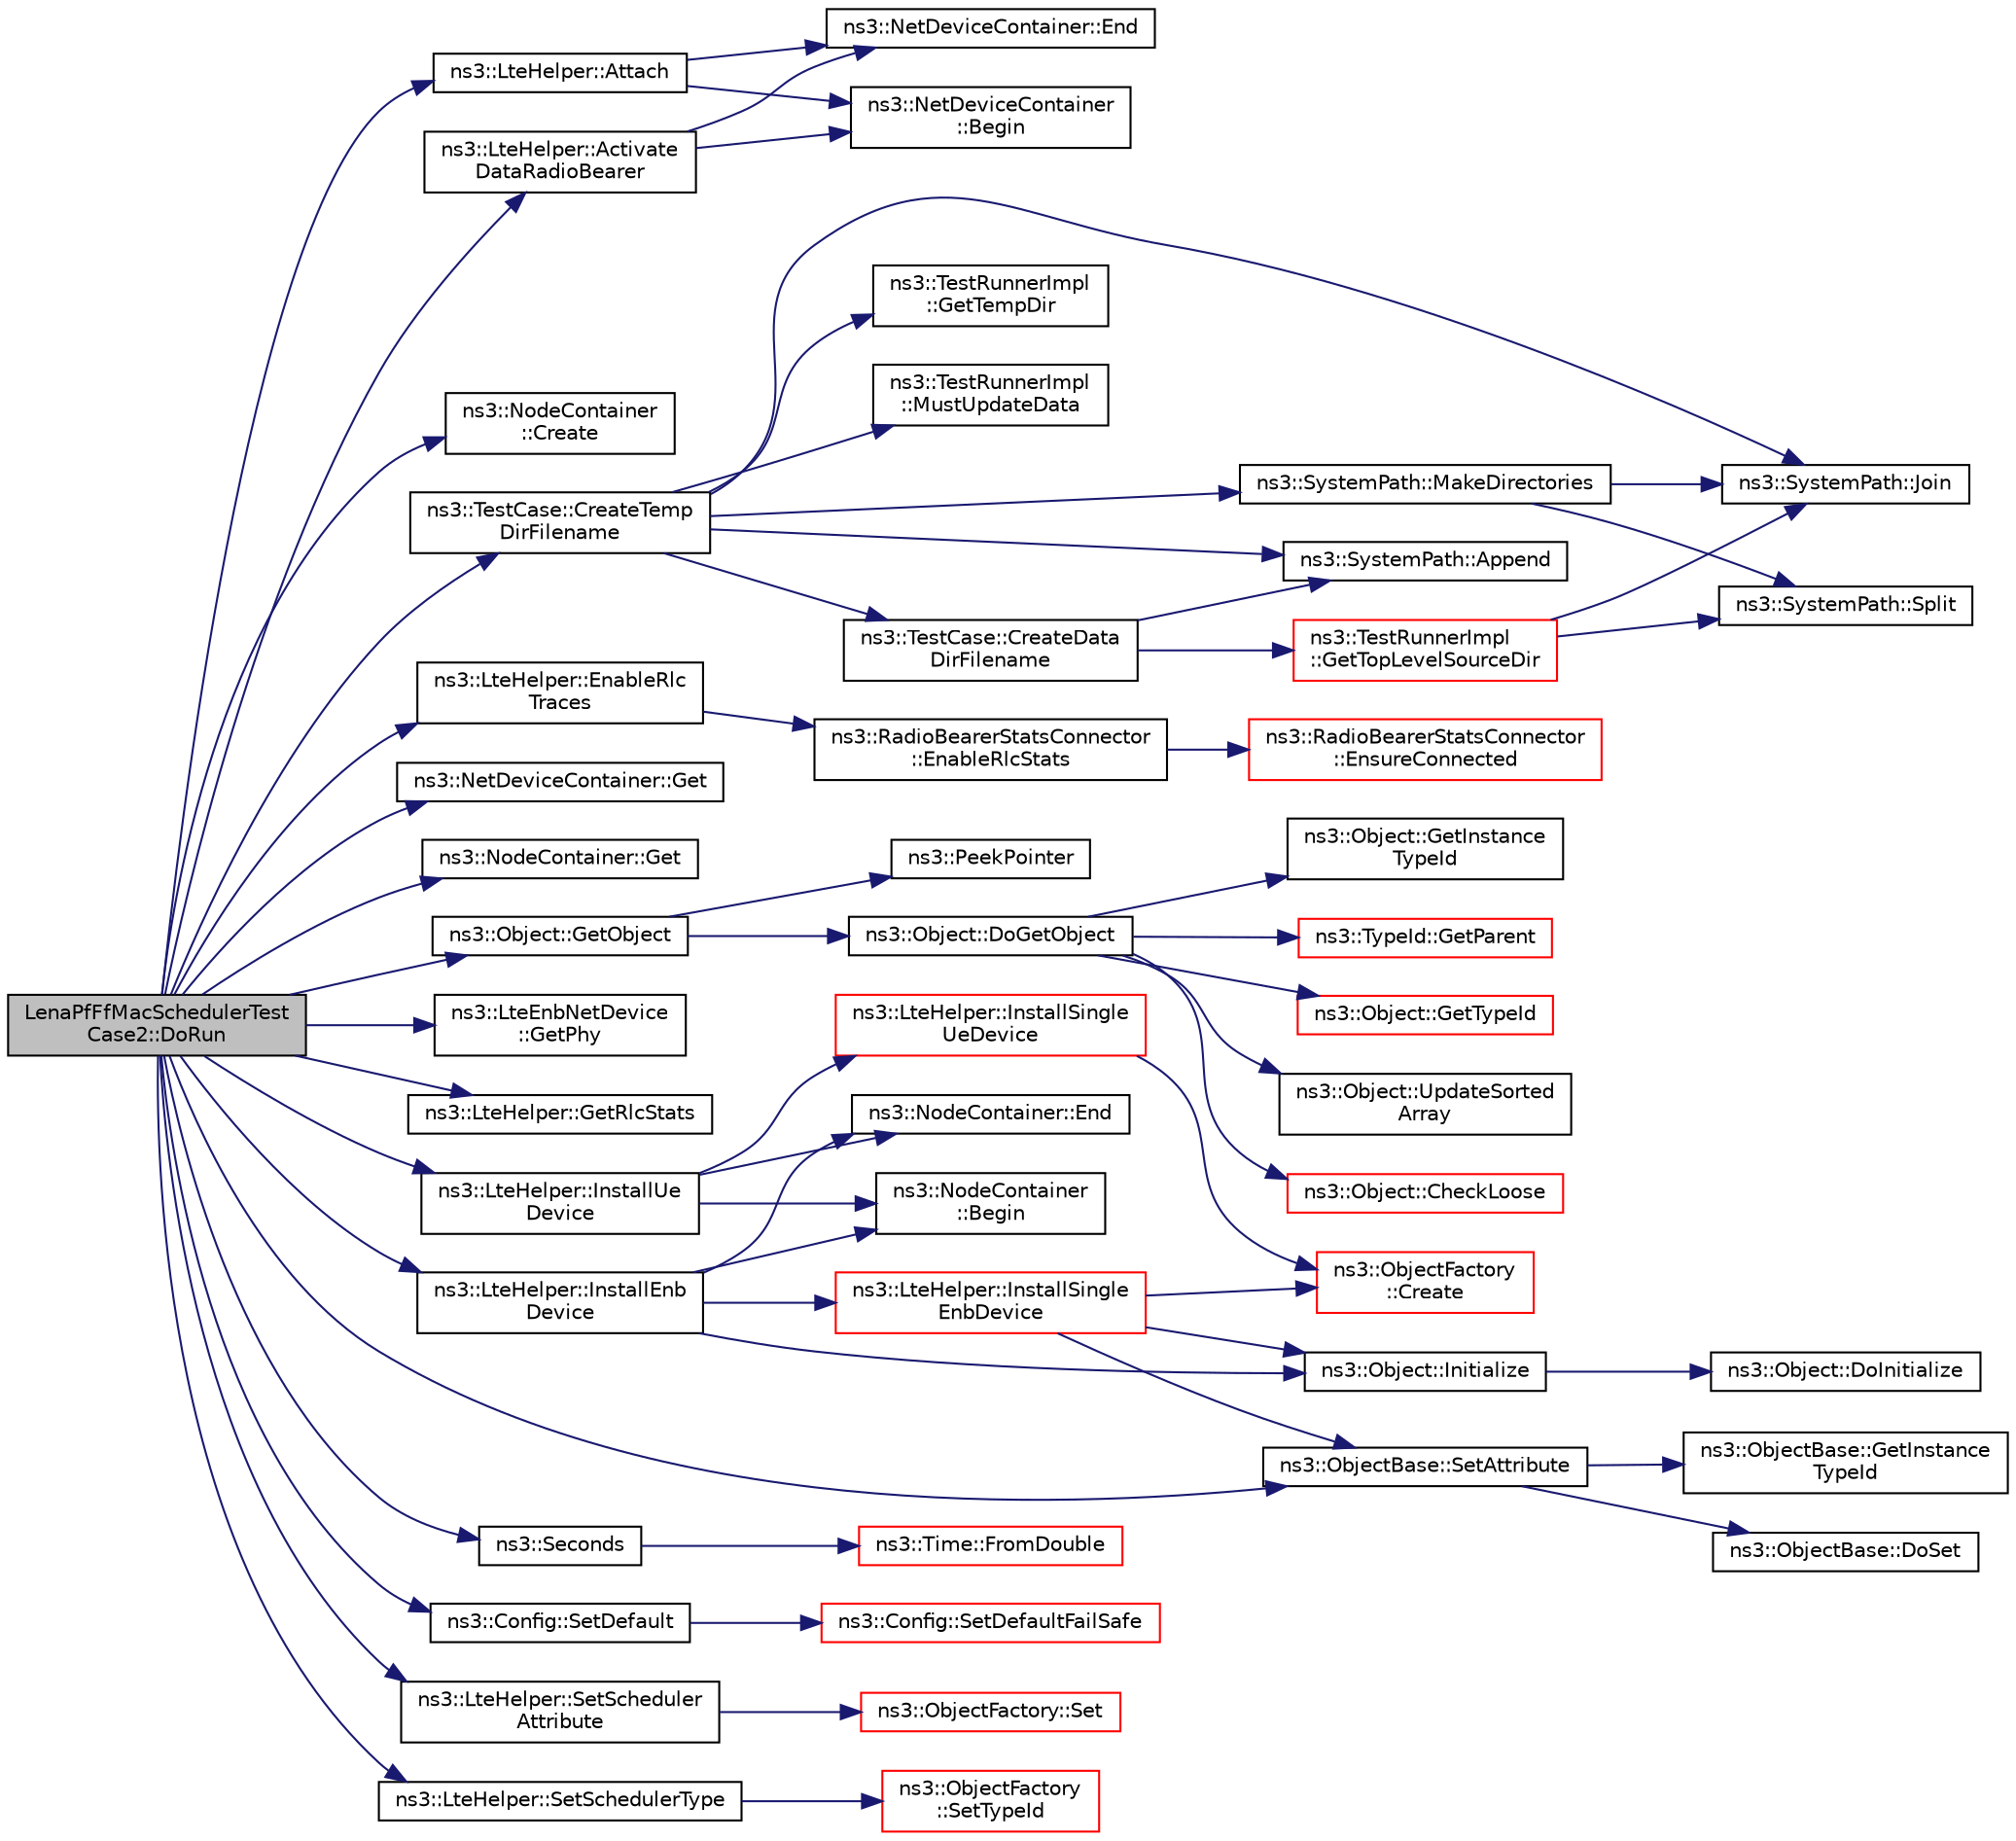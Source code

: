 digraph "LenaPfFfMacSchedulerTestCase2::DoRun"
{
 // LATEX_PDF_SIZE
  edge [fontname="Helvetica",fontsize="10",labelfontname="Helvetica",labelfontsize="10"];
  node [fontname="Helvetica",fontsize="10",shape=record];
  rankdir="LR";
  Node1 [label="LenaPfFfMacSchedulerTest\lCase2::DoRun",height=0.2,width=0.4,color="black", fillcolor="grey75", style="filled", fontcolor="black",tooltip="Implementation to actually run this TestCase."];
  Node1 -> Node2 [color="midnightblue",fontsize="10",style="solid",fontname="Helvetica"];
  Node2 [label="ns3::LteHelper::Activate\lDataRadioBearer",height=0.2,width=0.4,color="black", fillcolor="white", style="filled",URL="$classns3_1_1_lte_helper.html#ac896e16cf162e4beeaa292d39ab1b700",tooltip="Activate a Data Radio Bearer on a given UE devices (for LTE-only simulation)."];
  Node2 -> Node3 [color="midnightblue",fontsize="10",style="solid",fontname="Helvetica"];
  Node3 [label="ns3::NetDeviceContainer\l::Begin",height=0.2,width=0.4,color="black", fillcolor="white", style="filled",URL="$classns3_1_1_net_device_container.html#a4ddc336af319061f5b61c515f0453242",tooltip="Get an iterator which refers to the first NetDevice in the container."];
  Node2 -> Node4 [color="midnightblue",fontsize="10",style="solid",fontname="Helvetica"];
  Node4 [label="ns3::NetDeviceContainer::End",height=0.2,width=0.4,color="black", fillcolor="white", style="filled",URL="$classns3_1_1_net_device_container.html#a436d9df206570861f96c3f278eaccb92",tooltip="Get an iterator which indicates past-the-last NetDevice in the container."];
  Node1 -> Node5 [color="midnightblue",fontsize="10",style="solid",fontname="Helvetica"];
  Node5 [label="ns3::LteHelper::Attach",height=0.2,width=0.4,color="black", fillcolor="white", style="filled",URL="$classns3_1_1_lte_helper.html#a9466743f826aa2652a87907b7f0a1c87",tooltip="Enables automatic attachment of a set of UE devices to a suitable cell using Idle mode initial cell s..."];
  Node5 -> Node3 [color="midnightblue",fontsize="10",style="solid",fontname="Helvetica"];
  Node5 -> Node4 [color="midnightblue",fontsize="10",style="solid",fontname="Helvetica"];
  Node1 -> Node6 [color="midnightblue",fontsize="10",style="solid",fontname="Helvetica"];
  Node6 [label="ns3::NodeContainer\l::Create",height=0.2,width=0.4,color="black", fillcolor="white", style="filled",URL="$classns3_1_1_node_container.html#a787f059e2813e8b951cc6914d11dfe69",tooltip="Create n nodes and append pointers to them to the end of this NodeContainer."];
  Node1 -> Node7 [color="midnightblue",fontsize="10",style="solid",fontname="Helvetica"];
  Node7 [label="ns3::TestCase::CreateTemp\lDirFilename",height=0.2,width=0.4,color="black", fillcolor="white", style="filled",URL="$classns3_1_1_test_case.html#a8a04695a6fb9ba0f89e28e9523963f88",tooltip="Construct the full path to a file in a temporary directory."];
  Node7 -> Node8 [color="midnightblue",fontsize="10",style="solid",fontname="Helvetica"];
  Node8 [label="ns3::SystemPath::Append",height=0.2,width=0.4,color="black", fillcolor="white", style="filled",URL="$group__systempath.html#gaaa5a530cee42c8eda7e4f4523ef7e1cd",tooltip="Join two file system path elements."];
  Node7 -> Node9 [color="midnightblue",fontsize="10",style="solid",fontname="Helvetica"];
  Node9 [label="ns3::TestCase::CreateData\lDirFilename",height=0.2,width=0.4,color="black", fillcolor="white", style="filled",URL="$classns3_1_1_test_case.html#a3e4d216ff392a43418f26bb3e5b0f16d",tooltip="Construct the full path to a file in the data directory."];
  Node9 -> Node8 [color="midnightblue",fontsize="10",style="solid",fontname="Helvetica"];
  Node9 -> Node10 [color="midnightblue",fontsize="10",style="solid",fontname="Helvetica"];
  Node10 [label="ns3::TestRunnerImpl\l::GetTopLevelSourceDir",height=0.2,width=0.4,color="red", fillcolor="white", style="filled",URL="$classns3_1_1_test_runner_impl.html#affd7b916d0dba744d84a346bab9bbb80",tooltip="Get the path to the root of the source tree."];
  Node10 -> Node13 [color="midnightblue",fontsize="10",style="solid",fontname="Helvetica"];
  Node13 [label="ns3::SystemPath::Join",height=0.2,width=0.4,color="black", fillcolor="white", style="filled",URL="$group__systempath.html#gab3212957e6b4f873ece3c6b8ed746d72",tooltip="Join a list of file system path directories into a single file system path."];
  Node10 -> Node14 [color="midnightblue",fontsize="10",style="solid",fontname="Helvetica"];
  Node14 [label="ns3::SystemPath::Split",height=0.2,width=0.4,color="black", fillcolor="white", style="filled",URL="$group__systempath.html#ga523072e05da63b63113d1bea840edf1a",tooltip="Split a file system path into directories according to the local path separator."];
  Node7 -> Node18 [color="midnightblue",fontsize="10",style="solid",fontname="Helvetica"];
  Node18 [label="ns3::TestRunnerImpl\l::GetTempDir",height=0.2,width=0.4,color="black", fillcolor="white", style="filled",URL="$classns3_1_1_test_runner_impl.html#a413da13d382fe5a9ff0348ab387c950c",tooltip="Get the path to temporary directory."];
  Node7 -> Node13 [color="midnightblue",fontsize="10",style="solid",fontname="Helvetica"];
  Node7 -> Node19 [color="midnightblue",fontsize="10",style="solid",fontname="Helvetica"];
  Node19 [label="ns3::SystemPath::MakeDirectories",height=0.2,width=0.4,color="black", fillcolor="white", style="filled",URL="$group__systempath.html#ga9529f7530ba5d513c8811acc15743d24",tooltip="Create all the directories leading to path."];
  Node19 -> Node13 [color="midnightblue",fontsize="10",style="solid",fontname="Helvetica"];
  Node19 -> Node14 [color="midnightblue",fontsize="10",style="solid",fontname="Helvetica"];
  Node7 -> Node20 [color="midnightblue",fontsize="10",style="solid",fontname="Helvetica"];
  Node20 [label="ns3::TestRunnerImpl\l::MustUpdateData",height=0.2,width=0.4,color="black", fillcolor="white", style="filled",URL="$classns3_1_1_test_runner_impl.html#a20e2c15bf9a8d09147286a0ebfcb6805",tooltip="Check if this run should update the reference data."];
  Node1 -> Node21 [color="midnightblue",fontsize="10",style="solid",fontname="Helvetica"];
  Node21 [label="ns3::LteHelper::EnableRlc\lTraces",height=0.2,width=0.4,color="black", fillcolor="white", style="filled",URL="$classns3_1_1_lte_helper.html#abadfdd04d30b261e9b6f0846b4784928",tooltip="Enable trace sinks for RLC layer."];
  Node21 -> Node22 [color="midnightblue",fontsize="10",style="solid",fontname="Helvetica"];
  Node22 [label="ns3::RadioBearerStatsConnector\l::EnableRlcStats",height=0.2,width=0.4,color="black", fillcolor="white", style="filled",URL="$classns3_1_1_radio_bearer_stats_connector.html#a75ac2448eff569ea1b65671365191e2e",tooltip="Enables trace sinks for RLC layer."];
  Node22 -> Node23 [color="midnightblue",fontsize="10",style="solid",fontname="Helvetica"];
  Node23 [label="ns3::RadioBearerStatsConnector\l::EnsureConnected",height=0.2,width=0.4,color="red", fillcolor="white", style="filled",URL="$classns3_1_1_radio_bearer_stats_connector.html#aba249ded64e78b11c7d2d54354118154",tooltip="Connects trace sinks to appropriate trace sources."];
  Node1 -> Node47 [color="midnightblue",fontsize="10",style="solid",fontname="Helvetica"];
  Node47 [label="ns3::NetDeviceContainer::Get",height=0.2,width=0.4,color="black", fillcolor="white", style="filled",URL="$classns3_1_1_net_device_container.html#ae114b3a9fc193fee40c07e4a4207aef4",tooltip="Get the Ptr<NetDevice> stored in this container at a given index."];
  Node1 -> Node48 [color="midnightblue",fontsize="10",style="solid",fontname="Helvetica"];
  Node48 [label="ns3::NodeContainer::Get",height=0.2,width=0.4,color="black", fillcolor="white", style="filled",URL="$classns3_1_1_node_container.html#aff885e5a6b02ca4a27f5725de647d96e",tooltip="Get the Ptr<Node> stored in this container at a given index."];
  Node1 -> Node49 [color="midnightblue",fontsize="10",style="solid",fontname="Helvetica"];
  Node49 [label="ns3::Object::GetObject",height=0.2,width=0.4,color="black", fillcolor="white", style="filled",URL="$classns3_1_1_object.html#ad21f5401ff705cd29c37f931ea3afc18",tooltip="Get a pointer to the requested aggregated Object."];
  Node49 -> Node50 [color="midnightblue",fontsize="10",style="solid",fontname="Helvetica"];
  Node50 [label="ns3::Object::DoGetObject",height=0.2,width=0.4,color="black", fillcolor="white", style="filled",URL="$classns3_1_1_object.html#a7c009975f7c0994cb47a69f713745e0a",tooltip="Find an Object of TypeId tid in the aggregates of this Object."];
  Node50 -> Node51 [color="midnightblue",fontsize="10",style="solid",fontname="Helvetica"];
  Node51 [label="ns3::Object::CheckLoose",height=0.2,width=0.4,color="red", fillcolor="white", style="filled",URL="$classns3_1_1_object.html#a33b1d1c52665f27a2fd4857aef5618f2",tooltip="Check if any aggregated Objects have non-zero reference counts."];
  Node50 -> Node53 [color="midnightblue",fontsize="10",style="solid",fontname="Helvetica"];
  Node53 [label="ns3::Object::GetInstance\lTypeId",height=0.2,width=0.4,color="black", fillcolor="white", style="filled",URL="$classns3_1_1_object.html#a9a0bc0211cfab9842e1046b5c5810e5a",tooltip="Get the most derived TypeId for this Object."];
  Node50 -> Node54 [color="midnightblue",fontsize="10",style="solid",fontname="Helvetica"];
  Node54 [label="ns3::TypeId::GetParent",height=0.2,width=0.4,color="red", fillcolor="white", style="filled",URL="$classns3_1_1_type_id.html#ab84f81aee52154af39a8668b59c89d63",tooltip="Get the parent of this TypeId."];
  Node50 -> Node58 [color="midnightblue",fontsize="10",style="solid",fontname="Helvetica"];
  Node58 [label="ns3::Object::GetTypeId",height=0.2,width=0.4,color="red", fillcolor="white", style="filled",URL="$classns3_1_1_object.html#a1d040243983ab74ec923bde26d7cb7e7",tooltip="Register this type."];
  Node50 -> Node62 [color="midnightblue",fontsize="10",style="solid",fontname="Helvetica"];
  Node62 [label="ns3::Object::UpdateSorted\lArray",height=0.2,width=0.4,color="black", fillcolor="white", style="filled",URL="$classns3_1_1_object.html#ade62655b9680ca5ebf5af7e0fda7a21f",tooltip="Keep the list of aggregates in most-recently-used order."];
  Node49 -> Node63 [color="midnightblue",fontsize="10",style="solid",fontname="Helvetica"];
  Node63 [label="ns3::PeekPointer",height=0.2,width=0.4,color="black", fillcolor="white", style="filled",URL="$namespacens3.html#af2a7557fe9afdd98d8f6f8f6e412cf5a",tooltip=" "];
  Node1 -> Node64 [color="midnightblue",fontsize="10",style="solid",fontname="Helvetica"];
  Node64 [label="ns3::LteEnbNetDevice\l::GetPhy",height=0.2,width=0.4,color="black", fillcolor="white", style="filled",URL="$classns3_1_1_lte_enb_net_device.html#ab9fddbd358262bd1ca49fd1bf5bb88e3",tooltip=" "];
  Node1 -> Node65 [color="midnightblue",fontsize="10",style="solid",fontname="Helvetica"];
  Node65 [label="ns3::LteHelper::GetRlcStats",height=0.2,width=0.4,color="black", fillcolor="white", style="filled",URL="$classns3_1_1_lte_helper.html#a6eb438ccf69642e3863adea4991fa2ca",tooltip=" "];
  Node1 -> Node66 [color="midnightblue",fontsize="10",style="solid",fontname="Helvetica"];
  Node66 [label="ns3::LteHelper::InstallEnb\lDevice",height=0.2,width=0.4,color="black", fillcolor="white", style="filled",URL="$classns3_1_1_lte_helper.html#a5e009ad35ef85f46b5a6099263f15a03",tooltip="Create a set of eNodeB devices."];
  Node66 -> Node67 [color="midnightblue",fontsize="10",style="solid",fontname="Helvetica"];
  Node67 [label="ns3::NodeContainer\l::Begin",height=0.2,width=0.4,color="black", fillcolor="white", style="filled",URL="$classns3_1_1_node_container.html#a2bfe1f50688c96e0888b1907e1e2f324",tooltip="Get an iterator which refers to the first Node in the container."];
  Node66 -> Node68 [color="midnightblue",fontsize="10",style="solid",fontname="Helvetica"];
  Node68 [label="ns3::NodeContainer::End",height=0.2,width=0.4,color="black", fillcolor="white", style="filled",URL="$classns3_1_1_node_container.html#a4904853b5d3e86f622a2ef8b4e959e08",tooltip="Get an iterator which indicates past-the-last Node in the container."];
  Node66 -> Node69 [color="midnightblue",fontsize="10",style="solid",fontname="Helvetica"];
  Node69 [label="ns3::Object::Initialize",height=0.2,width=0.4,color="black", fillcolor="white", style="filled",URL="$classns3_1_1_object.html#af4411cb29971772fcd09203474a95078",tooltip="Invoke DoInitialize on all Objects aggregated to this one."];
  Node69 -> Node70 [color="midnightblue",fontsize="10",style="solid",fontname="Helvetica"];
  Node70 [label="ns3::Object::DoInitialize",height=0.2,width=0.4,color="black", fillcolor="white", style="filled",URL="$classns3_1_1_object.html#af8482a521433409fb5c7f749398c9dbe",tooltip="Initialize() implementation."];
  Node66 -> Node71 [color="midnightblue",fontsize="10",style="solid",fontname="Helvetica"];
  Node71 [label="ns3::LteHelper::InstallSingle\lEnbDevice",height=0.2,width=0.4,color="red", fillcolor="white", style="filled",URL="$classns3_1_1_lte_helper.html#afac168014c3a4ac5c30bfd7c1d09cb96",tooltip="Create an eNodeB device (LteEnbNetDevice) on the given node."];
  Node71 -> Node72 [color="midnightblue",fontsize="10",style="solid",fontname="Helvetica"];
  Node72 [label="ns3::ObjectFactory\l::Create",height=0.2,width=0.4,color="red", fillcolor="white", style="filled",URL="$classns3_1_1_object_factory.html#a52eda277f4aaab54266134ba48102ad7",tooltip="Create an Object instance of the configured TypeId."];
  Node71 -> Node69 [color="midnightblue",fontsize="10",style="solid",fontname="Helvetica"];
  Node71 -> Node149 [color="midnightblue",fontsize="10",style="solid",fontname="Helvetica"];
  Node149 [label="ns3::ObjectBase::SetAttribute",height=0.2,width=0.4,color="black", fillcolor="white", style="filled",URL="$classns3_1_1_object_base.html#ac60245d3ea4123bbc9b1d391f1f6592f",tooltip="Set a single attribute, raising fatal errors if unsuccessful."];
  Node149 -> Node75 [color="midnightblue",fontsize="10",style="solid",fontname="Helvetica"];
  Node75 [label="ns3::ObjectBase::DoSet",height=0.2,width=0.4,color="black", fillcolor="white", style="filled",URL="$classns3_1_1_object_base.html#afe5f2f7b2fabc99aa33f9bb434e3b695",tooltip="Attempt to set the value referenced by the accessor spec to a valid value according to the checker,..."];
  Node149 -> Node83 [color="midnightblue",fontsize="10",style="solid",fontname="Helvetica"];
  Node83 [label="ns3::ObjectBase::GetInstance\lTypeId",height=0.2,width=0.4,color="black", fillcolor="white", style="filled",URL="$classns3_1_1_object_base.html#abe5b43a6f5b99a92a4c3122db31f06fb",tooltip="Get the most derived TypeId for this Object."];
  Node1 -> Node154 [color="midnightblue",fontsize="10",style="solid",fontname="Helvetica"];
  Node154 [label="ns3::LteHelper::InstallUe\lDevice",height=0.2,width=0.4,color="black", fillcolor="white", style="filled",URL="$classns3_1_1_lte_helper.html#ac9cd932d7de92811cfa953c2e3b2fc9f",tooltip="Create a set of UE devices."];
  Node154 -> Node67 [color="midnightblue",fontsize="10",style="solid",fontname="Helvetica"];
  Node154 -> Node68 [color="midnightblue",fontsize="10",style="solid",fontname="Helvetica"];
  Node154 -> Node155 [color="midnightblue",fontsize="10",style="solid",fontname="Helvetica"];
  Node155 [label="ns3::LteHelper::InstallSingle\lUeDevice",height=0.2,width=0.4,color="red", fillcolor="white", style="filled",URL="$classns3_1_1_lte_helper.html#afa6e13db5742241f48f8f4b8533b67f6",tooltip="Create a UE device (LteUeNetDevice) on the given node."];
  Node155 -> Node72 [color="midnightblue",fontsize="10",style="solid",fontname="Helvetica"];
  Node1 -> Node196 [color="midnightblue",fontsize="10",style="solid",fontname="Helvetica"];
  Node196 [label="ns3::Seconds",height=0.2,width=0.4,color="black", fillcolor="white", style="filled",URL="$group__timecivil.html#ga33c34b816f8ff6628e33d5c8e9713b9e",tooltip="Construct a Time in the indicated unit."];
  Node196 -> Node180 [color="midnightblue",fontsize="10",style="solid",fontname="Helvetica"];
  Node180 [label="ns3::Time::FromDouble",height=0.2,width=0.4,color="red", fillcolor="white", style="filled",URL="$classns3_1_1_time.html#a60e845f4a74e62495b86356afe604cb4",tooltip="Create a Time equal to value in unit unit."];
  Node1 -> Node149 [color="midnightblue",fontsize="10",style="solid",fontname="Helvetica"];
  Node1 -> Node197 [color="midnightblue",fontsize="10",style="solid",fontname="Helvetica"];
  Node197 [label="ns3::Config::SetDefault",height=0.2,width=0.4,color="black", fillcolor="white", style="filled",URL="$group__config.html#ga2e7882df849d8ba4aaad31c934c40c06",tooltip=" "];
  Node197 -> Node198 [color="midnightblue",fontsize="10",style="solid",fontname="Helvetica"];
  Node198 [label="ns3::Config::SetDefaultFailSafe",height=0.2,width=0.4,color="red", fillcolor="white", style="filled",URL="$group__config.html#gaf35c9ecdf51c959f397e973f9335de54",tooltip=" "];
  Node1 -> Node203 [color="midnightblue",fontsize="10",style="solid",fontname="Helvetica"];
  Node203 [label="ns3::LteHelper::SetScheduler\lAttribute",height=0.2,width=0.4,color="black", fillcolor="white", style="filled",URL="$classns3_1_1_lte_helper.html#a38f8c7f4592b31c0f3dedb53e7909742",tooltip="Set an attribute for the scheduler to be created."];
  Node203 -> Node204 [color="midnightblue",fontsize="10",style="solid",fontname="Helvetica"];
  Node204 [label="ns3::ObjectFactory::Set",height=0.2,width=0.4,color="red", fillcolor="white", style="filled",URL="$classns3_1_1_object_factory.html#a3c9d5ed564f08ab4427e113bcc48e1d4",tooltip="Set an attribute to be set during construction."];
  Node1 -> Node210 [color="midnightblue",fontsize="10",style="solid",fontname="Helvetica"];
  Node210 [label="ns3::LteHelper::SetSchedulerType",height=0.2,width=0.4,color="black", fillcolor="white", style="filled",URL="$classns3_1_1_lte_helper.html#a8f86e55b8b80a81732c4b2df00fb25d5",tooltip="Set the type of scheduler to be used by eNodeB devices."];
  Node210 -> Node119 [color="midnightblue",fontsize="10",style="solid",fontname="Helvetica"];
  Node119 [label="ns3::ObjectFactory\l::SetTypeId",height=0.2,width=0.4,color="red", fillcolor="white", style="filled",URL="$classns3_1_1_object_factory.html#a77dcd099064038a1eb7a6b8251229ec3",tooltip="Set the TypeId of the Objects to be created by this factory."];
}
